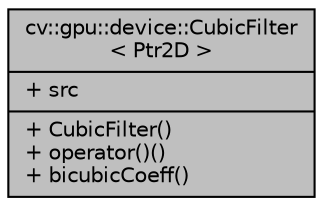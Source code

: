 digraph "cv::gpu::device::CubicFilter&lt; Ptr2D &gt;"
{
 // LATEX_PDF_SIZE
  edge [fontname="Helvetica",fontsize="10",labelfontname="Helvetica",labelfontsize="10"];
  node [fontname="Helvetica",fontsize="10",shape=record];
  Node1 [label="{cv::gpu::device::CubicFilter\l\< Ptr2D \>\n|+ src\l|+ CubicFilter()\l+ operator()()\l+ bicubicCoeff()\l}",height=0.2,width=0.4,color="black", fillcolor="grey75", style="filled", fontcolor="black",tooltip=" "];
}

